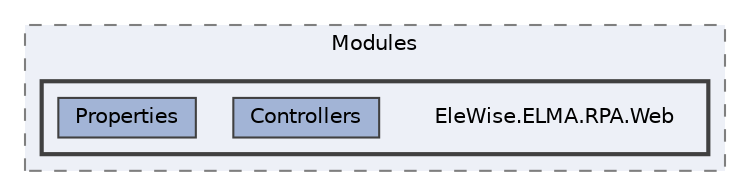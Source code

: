 digraph "Web/Modules/EleWise.ELMA.RPA.Web"
{
 // LATEX_PDF_SIZE
  bgcolor="transparent";
  edge [fontname=Helvetica,fontsize=10,labelfontname=Helvetica,labelfontsize=10];
  node [fontname=Helvetica,fontsize=10,shape=box,height=0.2,width=0.4];
  compound=true
  subgraph clusterdir_7ee4616d7792420b09aab8c4c7e23d47 {
    graph [ bgcolor="#edf0f7", pencolor="grey50", label="Modules", fontname=Helvetica,fontsize=10 style="filled,dashed", URL="dir_7ee4616d7792420b09aab8c4c7e23d47.html",tooltip=""]
  subgraph clusterdir_4ed2c1afd874b6260735dd3487fcfdb6 {
    graph [ bgcolor="#edf0f7", pencolor="grey25", label="", fontname=Helvetica,fontsize=10 style="filled,bold", URL="dir_4ed2c1afd874b6260735dd3487fcfdb6.html",tooltip=""]
    dir_4ed2c1afd874b6260735dd3487fcfdb6 [shape=plaintext, label="EleWise.ELMA.RPA.Web"];
  dir_2b064f754a9fcb3aaefa315589c66b93 [label="Controllers", fillcolor="#a2b4d6", color="grey25", style="filled", URL="dir_2b064f754a9fcb3aaefa315589c66b93.html",tooltip=""];
  dir_915b2662f44ca1cd4fe413059210a606 [label="Properties", fillcolor="#a2b4d6", color="grey25", style="filled", URL="dir_915b2662f44ca1cd4fe413059210a606.html",tooltip=""];
  }
  }
}
